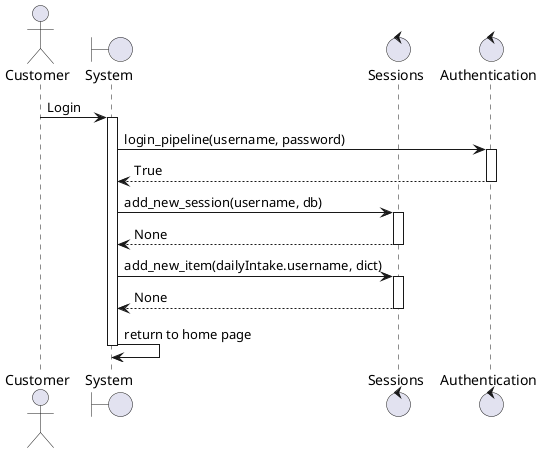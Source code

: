 @startuml login
actor Customer
boundary "System" as system
control "Sessions" as sessions
control "Authentication" as auth
Customer -> system: Login
activate system
system -> auth: login_pipeline(username, password)
activate auth
auth --> system: True
deactivate auth
system -> sessions: add_new_session(username, db)
activate sessions
sessions --> system: None
deactivate sessions
system -> sessions: add_new_item(dailyIntake.username, dict)
activate sessions
sessions --> system: None
deactivate sessions
system -> system: return to home page
deactivate system
@enduml